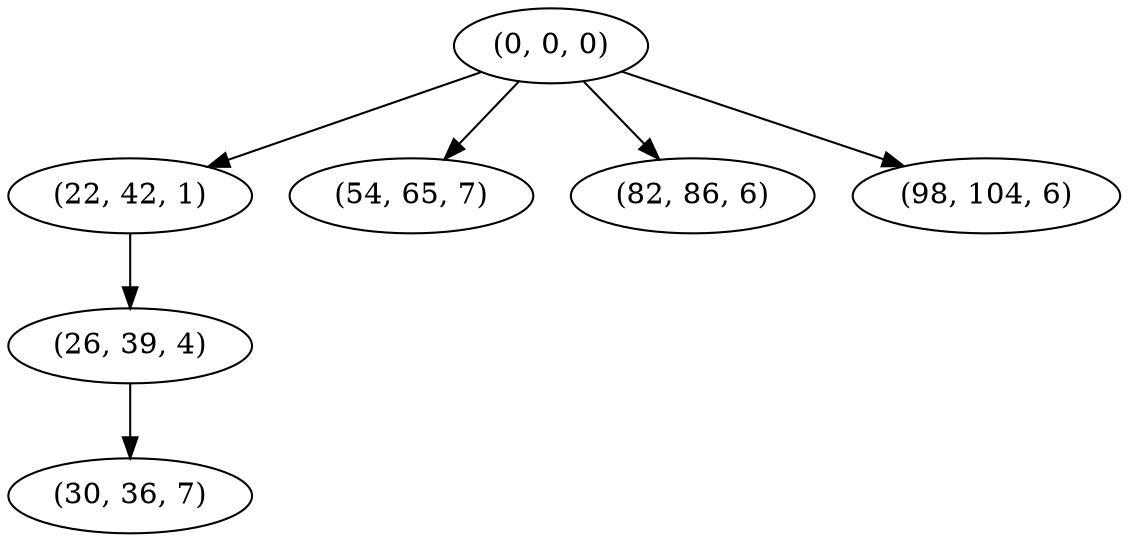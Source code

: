 digraph tree {
    "(0, 0, 0)";
    "(22, 42, 1)";
    "(26, 39, 4)";
    "(30, 36, 7)";
    "(54, 65, 7)";
    "(82, 86, 6)";
    "(98, 104, 6)";
    "(0, 0, 0)" -> "(22, 42, 1)";
    "(0, 0, 0)" -> "(54, 65, 7)";
    "(0, 0, 0)" -> "(82, 86, 6)";
    "(0, 0, 0)" -> "(98, 104, 6)";
    "(22, 42, 1)" -> "(26, 39, 4)";
    "(26, 39, 4)" -> "(30, 36, 7)";
}
